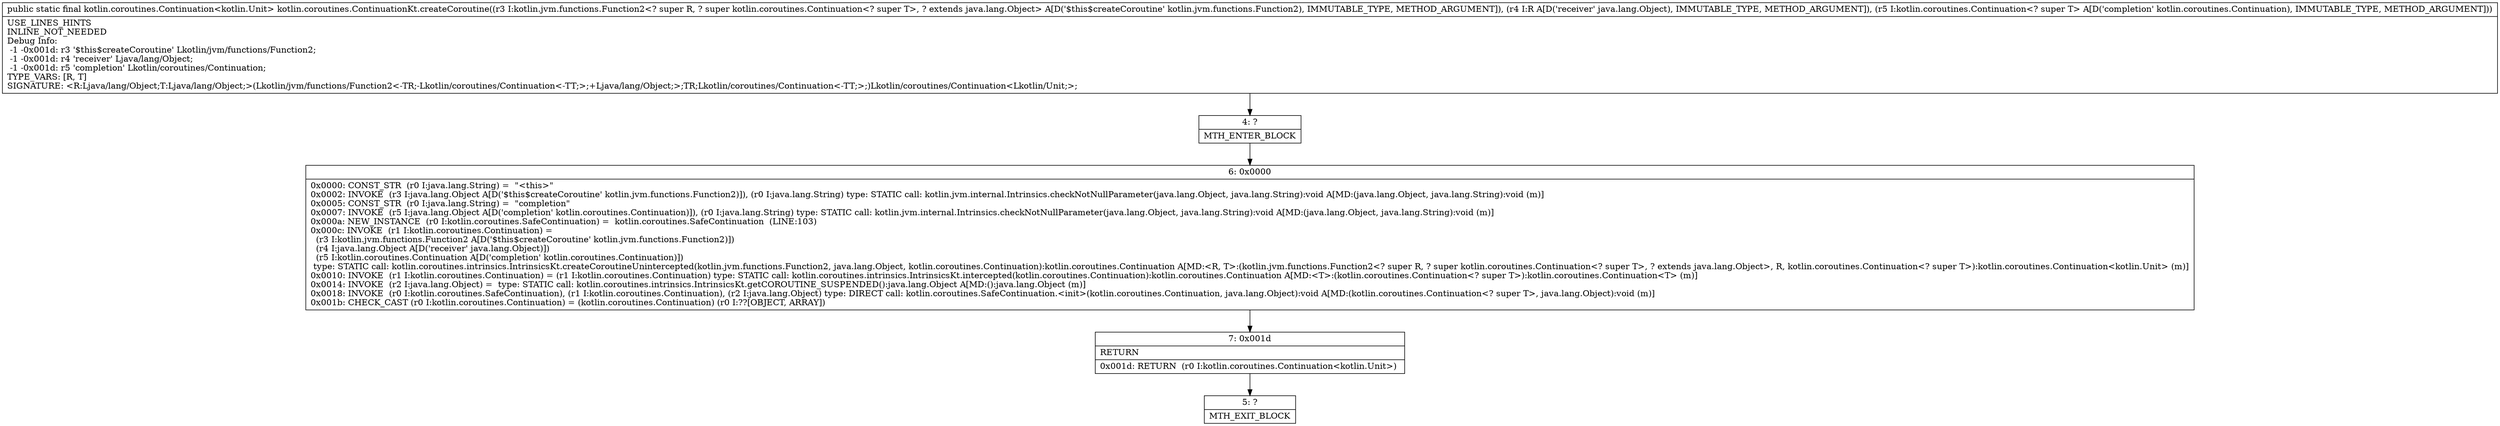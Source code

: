 digraph "CFG forkotlin.coroutines.ContinuationKt.createCoroutine(Lkotlin\/jvm\/functions\/Function2;Ljava\/lang\/Object;Lkotlin\/coroutines\/Continuation;)Lkotlin\/coroutines\/Continuation;" {
Node_4 [shape=record,label="{4\:\ ?|MTH_ENTER_BLOCK\l}"];
Node_6 [shape=record,label="{6\:\ 0x0000|0x0000: CONST_STR  (r0 I:java.lang.String) =  \"\<this\>\" \l0x0002: INVOKE  (r3 I:java.lang.Object A[D('$this$createCoroutine' kotlin.jvm.functions.Function2)]), (r0 I:java.lang.String) type: STATIC call: kotlin.jvm.internal.Intrinsics.checkNotNullParameter(java.lang.Object, java.lang.String):void A[MD:(java.lang.Object, java.lang.String):void (m)]\l0x0005: CONST_STR  (r0 I:java.lang.String) =  \"completion\" \l0x0007: INVOKE  (r5 I:java.lang.Object A[D('completion' kotlin.coroutines.Continuation)]), (r0 I:java.lang.String) type: STATIC call: kotlin.jvm.internal.Intrinsics.checkNotNullParameter(java.lang.Object, java.lang.String):void A[MD:(java.lang.Object, java.lang.String):void (m)]\l0x000a: NEW_INSTANCE  (r0 I:kotlin.coroutines.SafeContinuation) =  kotlin.coroutines.SafeContinuation  (LINE:103)\l0x000c: INVOKE  (r1 I:kotlin.coroutines.Continuation) = \l  (r3 I:kotlin.jvm.functions.Function2 A[D('$this$createCoroutine' kotlin.jvm.functions.Function2)])\l  (r4 I:java.lang.Object A[D('receiver' java.lang.Object)])\l  (r5 I:kotlin.coroutines.Continuation A[D('completion' kotlin.coroutines.Continuation)])\l type: STATIC call: kotlin.coroutines.intrinsics.IntrinsicsKt.createCoroutineUnintercepted(kotlin.jvm.functions.Function2, java.lang.Object, kotlin.coroutines.Continuation):kotlin.coroutines.Continuation A[MD:\<R, T\>:(kotlin.jvm.functions.Function2\<? super R, ? super kotlin.coroutines.Continuation\<? super T\>, ? extends java.lang.Object\>, R, kotlin.coroutines.Continuation\<? super T\>):kotlin.coroutines.Continuation\<kotlin.Unit\> (m)]\l0x0010: INVOKE  (r1 I:kotlin.coroutines.Continuation) = (r1 I:kotlin.coroutines.Continuation) type: STATIC call: kotlin.coroutines.intrinsics.IntrinsicsKt.intercepted(kotlin.coroutines.Continuation):kotlin.coroutines.Continuation A[MD:\<T\>:(kotlin.coroutines.Continuation\<? super T\>):kotlin.coroutines.Continuation\<T\> (m)]\l0x0014: INVOKE  (r2 I:java.lang.Object) =  type: STATIC call: kotlin.coroutines.intrinsics.IntrinsicsKt.getCOROUTINE_SUSPENDED():java.lang.Object A[MD:():java.lang.Object (m)]\l0x0018: INVOKE  (r0 I:kotlin.coroutines.SafeContinuation), (r1 I:kotlin.coroutines.Continuation), (r2 I:java.lang.Object) type: DIRECT call: kotlin.coroutines.SafeContinuation.\<init\>(kotlin.coroutines.Continuation, java.lang.Object):void A[MD:(kotlin.coroutines.Continuation\<? super T\>, java.lang.Object):void (m)]\l0x001b: CHECK_CAST (r0 I:kotlin.coroutines.Continuation) = (kotlin.coroutines.Continuation) (r0 I:??[OBJECT, ARRAY]) \l}"];
Node_7 [shape=record,label="{7\:\ 0x001d|RETURN\l|0x001d: RETURN  (r0 I:kotlin.coroutines.Continuation\<kotlin.Unit\>) \l}"];
Node_5 [shape=record,label="{5\:\ ?|MTH_EXIT_BLOCK\l}"];
MethodNode[shape=record,label="{public static final kotlin.coroutines.Continuation\<kotlin.Unit\> kotlin.coroutines.ContinuationKt.createCoroutine((r3 I:kotlin.jvm.functions.Function2\<? super R, ? super kotlin.coroutines.Continuation\<? super T\>, ? extends java.lang.Object\> A[D('$this$createCoroutine' kotlin.jvm.functions.Function2), IMMUTABLE_TYPE, METHOD_ARGUMENT]), (r4 I:R A[D('receiver' java.lang.Object), IMMUTABLE_TYPE, METHOD_ARGUMENT]), (r5 I:kotlin.coroutines.Continuation\<? super T\> A[D('completion' kotlin.coroutines.Continuation), IMMUTABLE_TYPE, METHOD_ARGUMENT]))  | USE_LINES_HINTS\lINLINE_NOT_NEEDED\lDebug Info:\l  \-1 \-0x001d: r3 '$this$createCoroutine' Lkotlin\/jvm\/functions\/Function2;\l  \-1 \-0x001d: r4 'receiver' Ljava\/lang\/Object;\l  \-1 \-0x001d: r5 'completion' Lkotlin\/coroutines\/Continuation;\lTYPE_VARS: [R, T]\lSIGNATURE: \<R:Ljava\/lang\/Object;T:Ljava\/lang\/Object;\>(Lkotlin\/jvm\/functions\/Function2\<\-TR;\-Lkotlin\/coroutines\/Continuation\<\-TT;\>;+Ljava\/lang\/Object;\>;TR;Lkotlin\/coroutines\/Continuation\<\-TT;\>;)Lkotlin\/coroutines\/Continuation\<Lkotlin\/Unit;\>;\l}"];
MethodNode -> Node_4;Node_4 -> Node_6;
Node_6 -> Node_7;
Node_7 -> Node_5;
}

